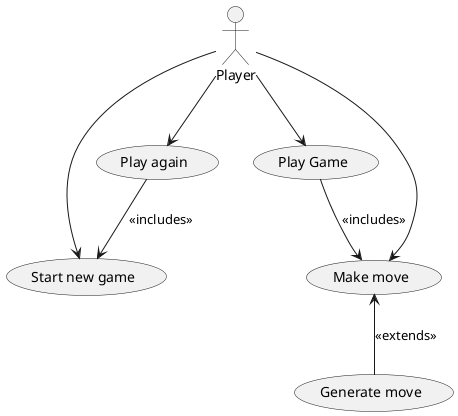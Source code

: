 @startuml
actor Player

usecase "Start new game" as UC1
usecase "Play Game" as UC2
usecase "Make move" as UC3
usecase "Generate move" as UC4
usecase "Play again" as UC5

Player --> UC1
Player --> UC2
Player --> UC5
Player --> UC3

UC2 --> UC3: <<includes>>
UC3 <-- UC4: <<extends>>
UC5 --> UC1: <<includes>>

@enduml
